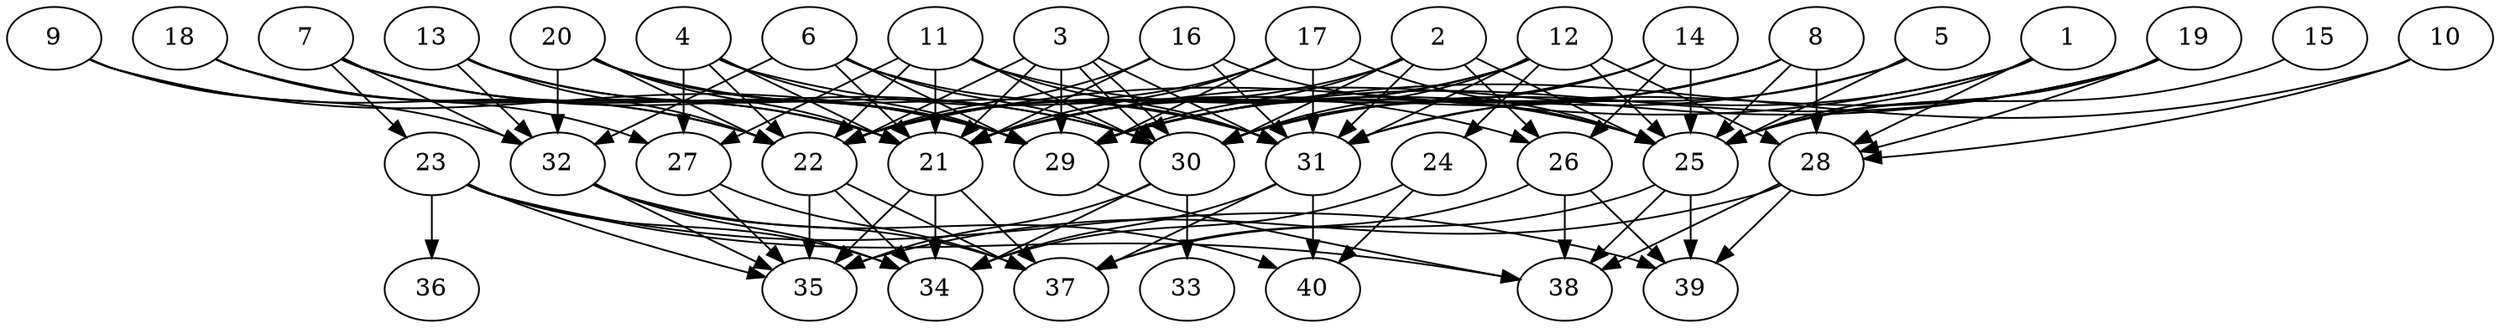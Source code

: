 // DAG (tier=3-complex, mode=data, n=40, ccr=0.545, fat=0.779, density=0.746, regular=0.228, jump=0.269, mindata=4194304, maxdata=33554432)
// DAG automatically generated by daggen at Sun Aug 24 16:33:35 2025
// /home/ermia/Project/Environments/daggen/bin/daggen --dot --ccr 0.545 --fat 0.779 --regular 0.228 --density 0.746 --jump 0.269 --mindata 4194304 --maxdata 33554432 -n 40 
digraph G {
  1 [size="24954590212414884", alpha="0.19", expect_size="12477295106207442"]
  1 -> 22 [size ="2167663493120000"]
  1 -> 25 [size ="2167663493120000"]
  1 -> 28 [size ="2167663493120000"]
  1 -> 30 [size ="2167663493120000"]
  2 [size="1678167492901470208000", alpha="0.03", expect_size="839083746450735104000"]
  2 -> 22 [size ="1129744380723200"]
  2 -> 25 [size ="1129744380723200"]
  2 -> 26 [size ="1129744380723200"]
  2 -> 29 [size ="1129744380723200"]
  2 -> 30 [size ="1129744380723200"]
  2 -> 31 [size ="1129744380723200"]
  3 [size="6931046935716079616", alpha="0.03", expect_size="3465523467858039808"]
  3 -> 21 [size ="3940651586551808"]
  3 -> 22 [size ="3940651586551808"]
  3 -> 29 [size ="3940651586551808"]
  3 -> 30 [size ="3940651586551808"]
  3 -> 30 [size ="3940651586551808"]
  3 -> 31 [size ="3940651586551808"]
  4 [size="249938881598082496", alpha="0.06", expect_size="124969440799041248"]
  4 -> 21 [size ="4255797328478208"]
  4 -> 22 [size ="4255797328478208"]
  4 -> 26 [size ="4255797328478208"]
  4 -> 27 [size ="4255797328478208"]
  4 -> 29 [size ="4255797328478208"]
  5 [size="298268473238317440", alpha="0.02", expect_size="149134236619158720"]
  5 -> 25 [size ="4742064801579008"]
  5 -> 29 [size ="4742064801579008"]
  5 -> 31 [size ="4742064801579008"]
  6 [size="285219898058087840", alpha="0.03", expect_size="142609949029043920"]
  6 -> 21 [size ="8015230395219968"]
  6 -> 29 [size ="8015230395219968"]
  6 -> 30 [size ="8015230395219968"]
  6 -> 31 [size ="8015230395219968"]
  6 -> 32 [size ="8015230395219968"]
  7 [size="192195368711853056", alpha="0.06", expect_size="96097684355926528"]
  7 -> 21 [size ="7654293154824192"]
  7 -> 23 [size ="7654293154824192"]
  7 -> 29 [size ="7654293154824192"]
  7 -> 30 [size ="7654293154824192"]
  7 -> 32 [size ="7654293154824192"]
  8 [size="31403276628482064384000", alpha="0.07", expect_size="15701638314241032192000"]
  8 -> 21 [size ="7962937314508800"]
  8 -> 25 [size ="7962937314508800"]
  8 -> 28 [size ="7962937314508800"]
  8 -> 29 [size ="7962937314508800"]
  8 -> 30 [size ="7962937314508800"]
  9 [size="12371371295077925126144", alpha="0.18", expect_size="6185685647538962563072"]
  9 -> 22 [size ="4279258755104768"]
  9 -> 29 [size ="4279258755104768"]
  9 -> 32 [size ="4279258755104768"]
  10 [size="35141508553377077788672", alpha="0.12", expect_size="17570754276688538894336"]
  10 -> 28 [size ="8582956687818752"]
  10 -> 29 [size ="8582956687818752"]
  11 [size="15505887893715240", alpha="0.19", expect_size="7752943946857620"]
  11 -> 21 [size ="1552013309509632"]
  11 -> 22 [size ="1552013309509632"]
  11 -> 25 [size ="1552013309509632"]
  11 -> 27 [size ="1552013309509632"]
  11 -> 30 [size ="1552013309509632"]
  11 -> 31 [size ="1552013309509632"]
  12 [size="16503423204347961344", alpha="0.13", expect_size="8251711602173980672"]
  12 -> 21 [size ="8107285494628352"]
  12 -> 22 [size ="8107285494628352"]
  12 -> 24 [size ="8107285494628352"]
  12 -> 25 [size ="8107285494628352"]
  12 -> 28 [size ="8107285494628352"]
  12 -> 30 [size ="8107285494628352"]
  12 -> 31 [size ="8107285494628352"]
  13 [size="9040842665131786633216", alpha="0.10", expect_size="4520421332565893316608"]
  13 -> 22 [size ="3471863120396288"]
  13 -> 29 [size ="3471863120396288"]
  13 -> 30 [size ="3471863120396288"]
  13 -> 32 [size ="3471863120396288"]
  14 [size="57478621694238952", alpha="0.03", expect_size="28739310847119476"]
  14 -> 21 [size ="937039063154688"]
  14 -> 25 [size ="937039063154688"]
  14 -> 26 [size ="937039063154688"]
  14 -> 30 [size ="937039063154688"]
  15 [size="64753964156376552", alpha="0.04", expect_size="32376982078188276"]
  15 -> 25 [size ="1108236082085888"]
  16 [size="107633708127568128", alpha="0.03", expect_size="53816854063784064"]
  16 -> 21 [size ="2698615998906368"]
  16 -> 22 [size ="2698615998906368"]
  16 -> 25 [size ="2698615998906368"]
  16 -> 31 [size ="2698615998906368"]
  17 [size="24777773085257367552000", alpha="0.16", expect_size="12388886542628683776000"]
  17 -> 21 [size ="6799309878067200"]
  17 -> 22 [size ="6799309878067200"]
  17 -> 25 [size ="6799309878067200"]
  17 -> 29 [size ="6799309878067200"]
  17 -> 31 [size ="6799309878067200"]
  18 [size="65377430655854728", alpha="0.00", expect_size="32688715327927364"]
  18 -> 21 [size ="4539639243210752"]
  18 -> 22 [size ="4539639243210752"]
  18 -> 27 [size ="4539639243210752"]
  19 [size="634594487878719373312", alpha="0.02", expect_size="317297243939359686656"]
  19 -> 21 [size ="590773288435712"]
  19 -> 25 [size ="590773288435712"]
  19 -> 28 [size ="590773288435712"]
  19 -> 29 [size ="590773288435712"]
  19 -> 31 [size ="590773288435712"]
  20 [size="104144952225221248", alpha="0.06", expect_size="52072476112610624"]
  20 -> 21 [size ="5073148798042112"]
  20 -> 22 [size ="5073148798042112"]
  20 -> 29 [size ="5073148798042112"]
  20 -> 31 [size ="5073148798042112"]
  20 -> 32 [size ="5073148798042112"]
  21 [size="267357796463951584", alpha="0.04", expect_size="133678898231975792"]
  21 -> 34 [size ="8341045339226112"]
  21 -> 35 [size ="8341045339226112"]
  21 -> 37 [size ="8341045339226112"]
  22 [size="3659508805588825931776", alpha="0.13", expect_size="1829754402794412965888"]
  22 -> 34 [size ="1899788194807808"]
  22 -> 35 [size ="1899788194807808"]
  22 -> 37 [size ="1899788194807808"]
  23 [size="3424878879766852608", alpha="0.16", expect_size="1712439439883426304"]
  23 -> 34 [size ="1446610617761792"]
  23 -> 35 [size ="1446610617761792"]
  23 -> 36 [size ="1446610617761792"]
  23 -> 38 [size ="1446610617761792"]
  23 -> 39 [size ="1446610617761792"]
  24 [size="2495480163675368587264", alpha="0.03", expect_size="1247740081837684293632"]
  24 -> 34 [size ="1471835933769728"]
  24 -> 40 [size ="1471835933769728"]
  25 [size="1080844122202887421952", alpha="0.18", expect_size="540422061101443710976"]
  25 -> 37 [size ="842555847606272"]
  25 -> 38 [size ="842555847606272"]
  25 -> 39 [size ="842555847606272"]
  26 [size="447218124198498304", alpha="0.04", expect_size="223609062099249152"]
  26 -> 37 [size ="324854960095232"]
  26 -> 38 [size ="324854960095232"]
  26 -> 39 [size ="324854960095232"]
  27 [size="173234588969624928", alpha="0.05", expect_size="86617294484812464"]
  27 -> 35 [size ="3116582830080000"]
  27 -> 37 [size ="3116582830080000"]
  28 [size="3203926122039704", alpha="0.01", expect_size="1601963061019852"]
  28 -> 35 [size ="322666162552832"]
  28 -> 38 [size ="322666162552832"]
  28 -> 39 [size ="322666162552832"]
  29 [size="3097685059896736768", alpha="0.17", expect_size="1548842529948368384"]
  29 -> 38 [size ="2539443042910208"]
  30 [size="16483002685525011202048", alpha="0.01", expect_size="8241501342762505601024"]
  30 -> 33 [size ="5181405000630272"]
  30 -> 34 [size ="5181405000630272"]
  30 -> 35 [size ="5181405000630272"]
  31 [size="31993048801395760", alpha="0.12", expect_size="15996524400697880"]
  31 -> 34 [size ="1245287649640448"]
  31 -> 37 [size ="1245287649640448"]
  31 -> 40 [size ="1245287649640448"]
  32 [size="14358942944959024594944", alpha="0.18", expect_size="7179471472479512297472"]
  32 -> 34 [size ="4726122419847168"]
  32 -> 35 [size ="4726122419847168"]
  32 -> 37 [size ="4726122419847168"]
  32 -> 40 [size ="4726122419847168"]
  33 [size="12881644268876959744", alpha="0.16", expect_size="6440822134438479872"]
  34 [size="1316402170250668288", alpha="0.14", expect_size="658201085125334144"]
  35 [size="6476327124269791182848", alpha="0.11", expect_size="3238163562134895591424"]
  36 [size="3424008119072604553216", alpha="0.17", expect_size="1712004059536302276608"]
  37 [size="15202184090026358784", alpha="0.10", expect_size="7601092045013179392"]
  38 [size="2871852513556099497984", alpha="0.12", expect_size="1435926256778049748992"]
  39 [size="77855184693116256", alpha="0.03", expect_size="38927592346558128"]
  40 [size="544003557797555863552", alpha="0.17", expect_size="272001778898777931776"]
}